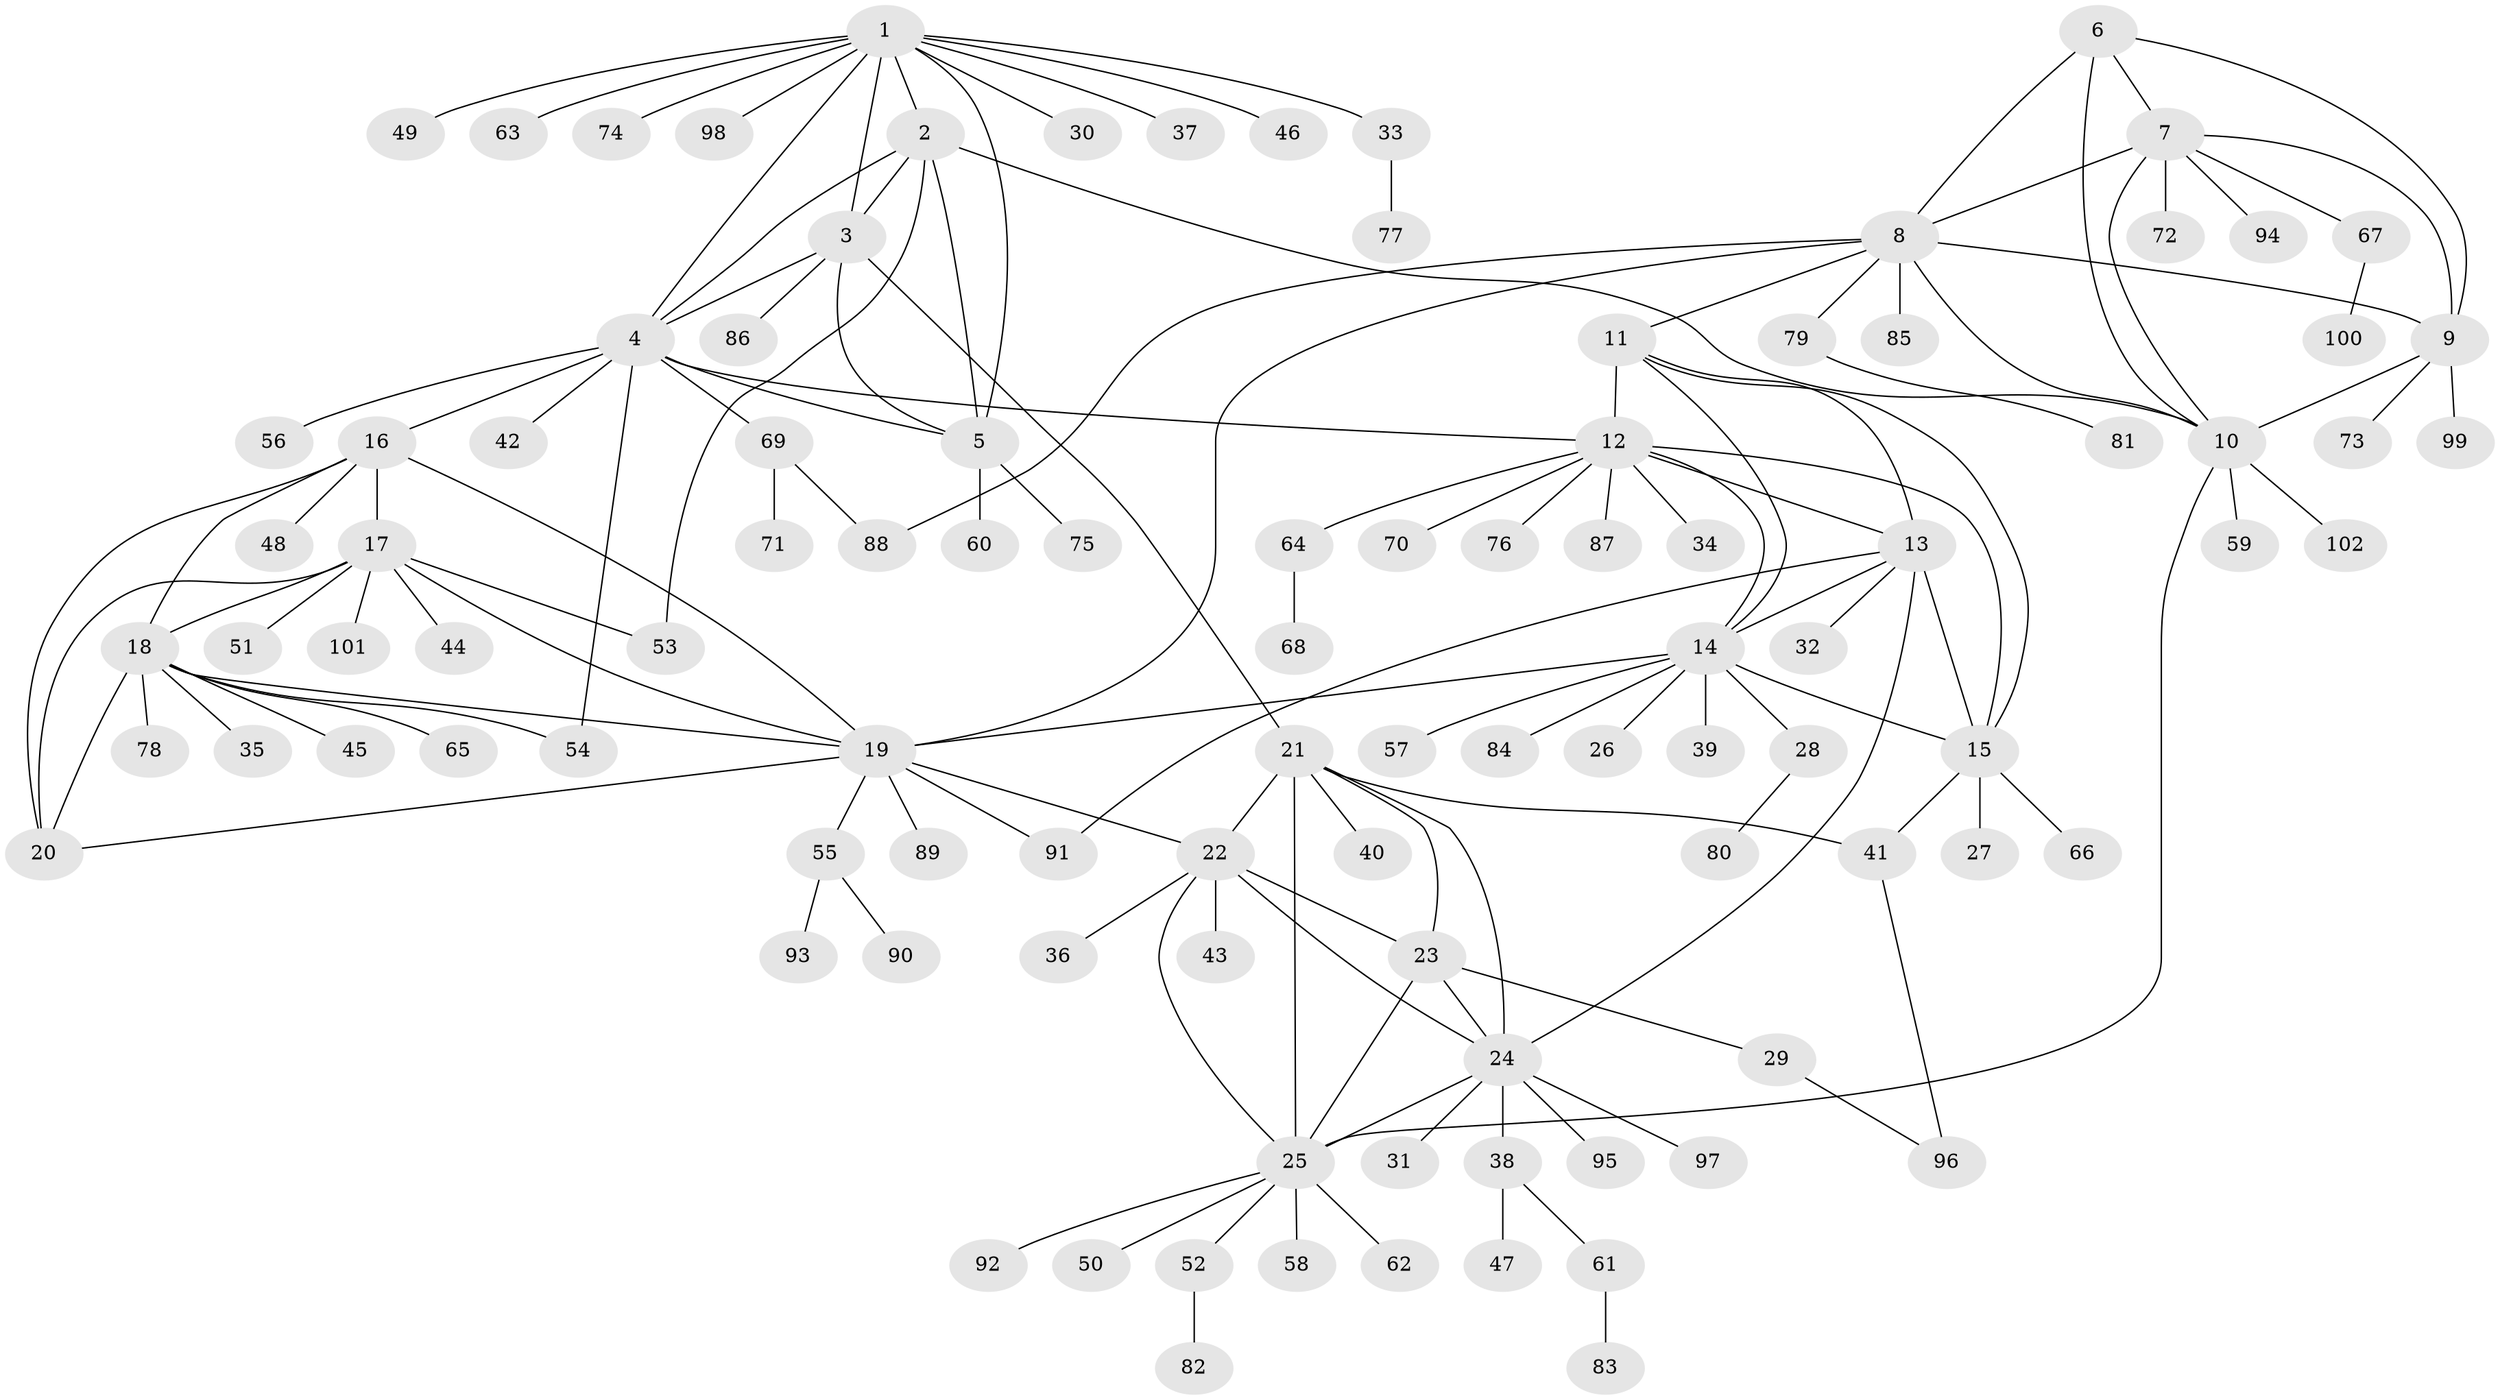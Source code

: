 // Generated by graph-tools (version 1.1) at 2025/26/03/09/25 03:26:44]
// undirected, 102 vertices, 143 edges
graph export_dot {
graph [start="1"]
  node [color=gray90,style=filled];
  1;
  2;
  3;
  4;
  5;
  6;
  7;
  8;
  9;
  10;
  11;
  12;
  13;
  14;
  15;
  16;
  17;
  18;
  19;
  20;
  21;
  22;
  23;
  24;
  25;
  26;
  27;
  28;
  29;
  30;
  31;
  32;
  33;
  34;
  35;
  36;
  37;
  38;
  39;
  40;
  41;
  42;
  43;
  44;
  45;
  46;
  47;
  48;
  49;
  50;
  51;
  52;
  53;
  54;
  55;
  56;
  57;
  58;
  59;
  60;
  61;
  62;
  63;
  64;
  65;
  66;
  67;
  68;
  69;
  70;
  71;
  72;
  73;
  74;
  75;
  76;
  77;
  78;
  79;
  80;
  81;
  82;
  83;
  84;
  85;
  86;
  87;
  88;
  89;
  90;
  91;
  92;
  93;
  94;
  95;
  96;
  97;
  98;
  99;
  100;
  101;
  102;
  1 -- 2;
  1 -- 3;
  1 -- 4;
  1 -- 5;
  1 -- 30;
  1 -- 33;
  1 -- 37;
  1 -- 46;
  1 -- 49;
  1 -- 63;
  1 -- 74;
  1 -- 98;
  2 -- 3;
  2 -- 4;
  2 -- 5;
  2 -- 10;
  2 -- 53;
  3 -- 4;
  3 -- 5;
  3 -- 21;
  3 -- 86;
  4 -- 5;
  4 -- 12;
  4 -- 16;
  4 -- 42;
  4 -- 54;
  4 -- 56;
  4 -- 69;
  5 -- 60;
  5 -- 75;
  6 -- 7;
  6 -- 8;
  6 -- 9;
  6 -- 10;
  7 -- 8;
  7 -- 9;
  7 -- 10;
  7 -- 67;
  7 -- 72;
  7 -- 94;
  8 -- 9;
  8 -- 10;
  8 -- 11;
  8 -- 19;
  8 -- 79;
  8 -- 85;
  8 -- 88;
  9 -- 10;
  9 -- 73;
  9 -- 99;
  10 -- 25;
  10 -- 59;
  10 -- 102;
  11 -- 12;
  11 -- 13;
  11 -- 14;
  11 -- 15;
  12 -- 13;
  12 -- 14;
  12 -- 15;
  12 -- 34;
  12 -- 64;
  12 -- 70;
  12 -- 76;
  12 -- 87;
  13 -- 14;
  13 -- 15;
  13 -- 24;
  13 -- 32;
  13 -- 91;
  14 -- 15;
  14 -- 19;
  14 -- 26;
  14 -- 28;
  14 -- 39;
  14 -- 57;
  14 -- 84;
  15 -- 27;
  15 -- 41;
  15 -- 66;
  16 -- 17;
  16 -- 18;
  16 -- 19;
  16 -- 20;
  16 -- 48;
  17 -- 18;
  17 -- 19;
  17 -- 20;
  17 -- 44;
  17 -- 51;
  17 -- 53;
  17 -- 101;
  18 -- 19;
  18 -- 20;
  18 -- 35;
  18 -- 45;
  18 -- 54;
  18 -- 65;
  18 -- 78;
  19 -- 20;
  19 -- 22;
  19 -- 55;
  19 -- 89;
  19 -- 91;
  21 -- 22;
  21 -- 23;
  21 -- 24;
  21 -- 25;
  21 -- 40;
  21 -- 41;
  22 -- 23;
  22 -- 24;
  22 -- 25;
  22 -- 36;
  22 -- 43;
  23 -- 24;
  23 -- 25;
  23 -- 29;
  24 -- 25;
  24 -- 31;
  24 -- 38;
  24 -- 95;
  24 -- 97;
  25 -- 50;
  25 -- 52;
  25 -- 58;
  25 -- 62;
  25 -- 92;
  28 -- 80;
  29 -- 96;
  33 -- 77;
  38 -- 47;
  38 -- 61;
  41 -- 96;
  52 -- 82;
  55 -- 90;
  55 -- 93;
  61 -- 83;
  64 -- 68;
  67 -- 100;
  69 -- 71;
  69 -- 88;
  79 -- 81;
}
